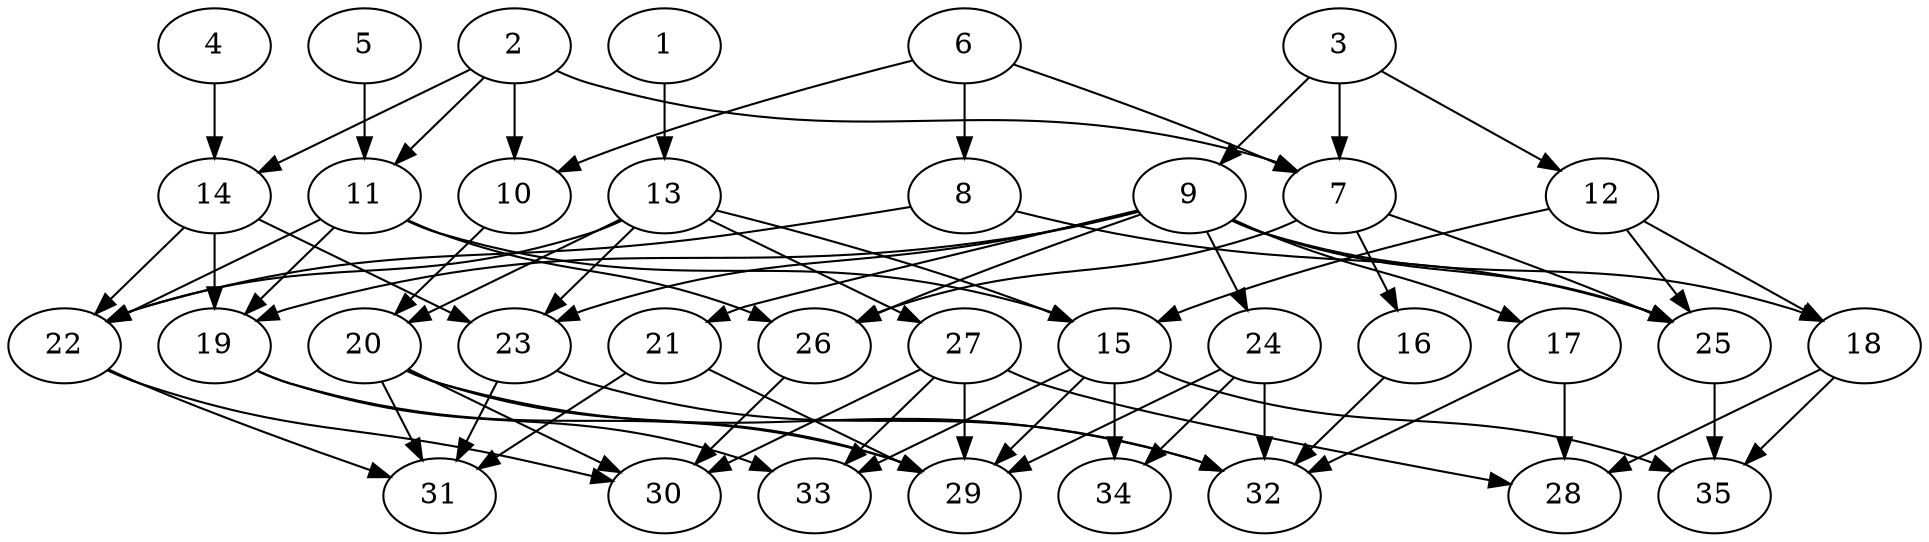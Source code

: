 // DAG (tier=2-normal, mode=data, n=35, ccr=0.442, fat=0.644, density=0.437, regular=0.536, jump=0.139, mindata=2097152, maxdata=16777216)
// DAG automatically generated by daggen at Sun Aug 24 16:33:34 2025
// /home/ermia/Project/Environments/daggen/bin/daggen --dot --ccr 0.442 --fat 0.644 --regular 0.536 --density 0.437 --jump 0.139 --mindata 2097152 --maxdata 16777216 -n 35 
digraph G {
  1 [size="3070909039568829440", alpha="0.16", expect_size="1535454519784414720"]
  1 -> 13 [size ="1608659062751232"]
  2 [size="3229264948283052", alpha="0.11", expect_size="1614632474141526"]
  2 -> 7 [size ="91518111055872"]
  2 -> 10 [size ="91518111055872"]
  2 -> 11 [size ="91518111055872"]
  2 -> 14 [size ="91518111055872"]
  3 [size="502160657281667008", alpha="0.03", expect_size="251080328640833504"]
  3 -> 7 [size ="396377465028608"]
  3 -> 9 [size ="396377465028608"]
  3 -> 12 [size ="396377465028608"]
  4 [size="47272380899482128", alpha="0.04", expect_size="23636190449741064"]
  4 -> 14 [size ="744374874931200"]
  5 [size="2168408453788205056000", alpha="0.14", expect_size="1084204226894102528000"]
  5 -> 11 [size ="1340244544716800"]
  6 [size="2404416862682789376", alpha="0.12", expect_size="1202208431341394688"]
  6 -> 7 [size ="1839676100968448"]
  6 -> 8 [size ="1839676100968448"]
  6 -> 10 [size ="1839676100968448"]
  7 [size="2856671489026350", alpha="0.07", expect_size="1428335744513175"]
  7 -> 16 [size ="147130681393152"]
  7 -> 25 [size ="147130681393152"]
  7 -> 26 [size ="147130681393152"]
  8 [size="1310591352525681590272", alpha="0.09", expect_size="655295676262840795136"]
  8 -> 22 [size ="958079436849152"]
  8 -> 25 [size ="958079436849152"]
  9 [size="1557796884425454", alpha="0.03", expect_size="778898442212727"]
  9 -> 17 [size ="59086972387328"]
  9 -> 18 [size ="59086972387328"]
  9 -> 19 [size ="59086972387328"]
  9 -> 21 [size ="59086972387328"]
  9 -> 23 [size ="59086972387328"]
  9 -> 24 [size ="59086972387328"]
  9 -> 25 [size ="59086972387328"]
  9 -> 26 [size ="59086972387328"]
  10 [size="81698876784579040", alpha="0.03", expect_size="40849438392289520"]
  10 -> 20 [size ="1582282359963648"]
  11 [size="285503011741871648", alpha="0.13", expect_size="142751505870935824"]
  11 -> 15 [size ="131746184036352"]
  11 -> 19 [size ="131746184036352"]
  11 -> 22 [size ="131746184036352"]
  11 -> 26 [size ="131746184036352"]
  12 [size="2692119041541992960", alpha="0.09", expect_size="1346059520770996480"]
  12 -> 15 [size ="1312608116277248"]
  12 -> 18 [size ="1312608116277248"]
  12 -> 25 [size ="1312608116277248"]
  13 [size="358748862237068230656", alpha="0.05", expect_size="179374431118534115328"]
  13 -> 15 [size ="403909134778368"]
  13 -> 20 [size ="403909134778368"]
  13 -> 22 [size ="403909134778368"]
  13 -> 23 [size ="403909134778368"]
  13 -> 27 [size ="403909134778368"]
  14 [size="3914717113966976303104", alpha="0.02", expect_size="1957358556983488151552"]
  14 -> 19 [size ="1987117630619648"]
  14 -> 22 [size ="1987117630619648"]
  14 -> 23 [size ="1987117630619648"]
  15 [size="28117320571100888", alpha="0.05", expect_size="14058660285550444"]
  15 -> 29 [size ="1108428927795200"]
  15 -> 33 [size ="1108428927795200"]
  15 -> 34 [size ="1108428927795200"]
  15 -> 35 [size ="1108428927795200"]
  16 [size="58394320088080816", alpha="0.16", expect_size="29197160044040408"]
  16 -> 32 [size ="1461409607057408"]
  17 [size="111723986863097488", alpha="0.14", expect_size="55861993431548744"]
  17 -> 28 [size ="1869861827379200"]
  17 -> 32 [size ="1869861827379200"]
  18 [size="1916382836244348928000", alpha="0.17", expect_size="958191418122174464000"]
  18 -> 28 [size ="1234273776435200"]
  18 -> 35 [size ="1234273776435200"]
  19 [size="359132015942736640", alpha="0.02", expect_size="179566007971368320"]
  19 -> 29 [size ="461597617160192"]
  19 -> 33 [size ="461597617160192"]
  20 [size="38581522320118848", alpha="0.03", expect_size="19290761160059424"]
  20 -> 29 [size ="1512334564524032"]
  20 -> 30 [size ="1512334564524032"]
  20 -> 31 [size ="1512334564524032"]
  20 -> 32 [size ="1512334564524032"]
  21 [size="4332092539642674688", alpha="0.17", expect_size="2166046269821337344"]
  21 -> 29 [size ="1864355243098112"]
  21 -> 31 [size ="1864355243098112"]
  22 [size="156130708884273888", alpha="0.17", expect_size="78065354442136944"]
  22 -> 30 [size ="181538738143232"]
  22 -> 31 [size ="181538738143232"]
  23 [size="921226801078607232", alpha="0.06", expect_size="460613400539303616"]
  23 -> 31 [size ="742479586394112"]
  23 -> 32 [size ="742479586394112"]
  24 [size="98918861379069584", alpha="0.16", expect_size="49459430689534792"]
  24 -> 29 [size ="1893985584939008"]
  24 -> 32 [size ="1893985584939008"]
  24 -> 34 [size ="1893985584939008"]
  25 [size="683444247909193088", alpha="0.08", expect_size="341722123954596544"]
  25 -> 35 [size ="1265400746606592"]
  26 [size="35885466687418280", alpha="0.01", expect_size="17942733343709140"]
  26 -> 30 [size ="1217844696055808"]
  27 [size="1026769783394131771392", alpha="0.07", expect_size="513384891697065885696"]
  27 -> 28 [size ="814214264389632"]
  27 -> 29 [size ="814214264389632"]
  27 -> 30 [size ="814214264389632"]
  27 -> 33 [size ="814214264389632"]
  28 [size="3251463722196974", alpha="0.19", expect_size="1625731861098487"]
  29 [size="749832861225689546752", alpha="0.13", expect_size="374916430612844773376"]
  30 [size="20277451402696982528", alpha="0.11", expect_size="10138725701348491264"]
  31 [size="13390664093103292416", alpha="0.18", expect_size="6695332046551646208"]
  32 [size="1386444145998147328", alpha="0.02", expect_size="693222072999073664"]
  33 [size="42530620019891704", alpha="0.14", expect_size="21265310009945852"]
  34 [size="52858551613696024", alpha="0.03", expect_size="26429275806848012"]
  35 [size="898109250485356593152", alpha="0.11", expect_size="449054625242678296576"]
}
